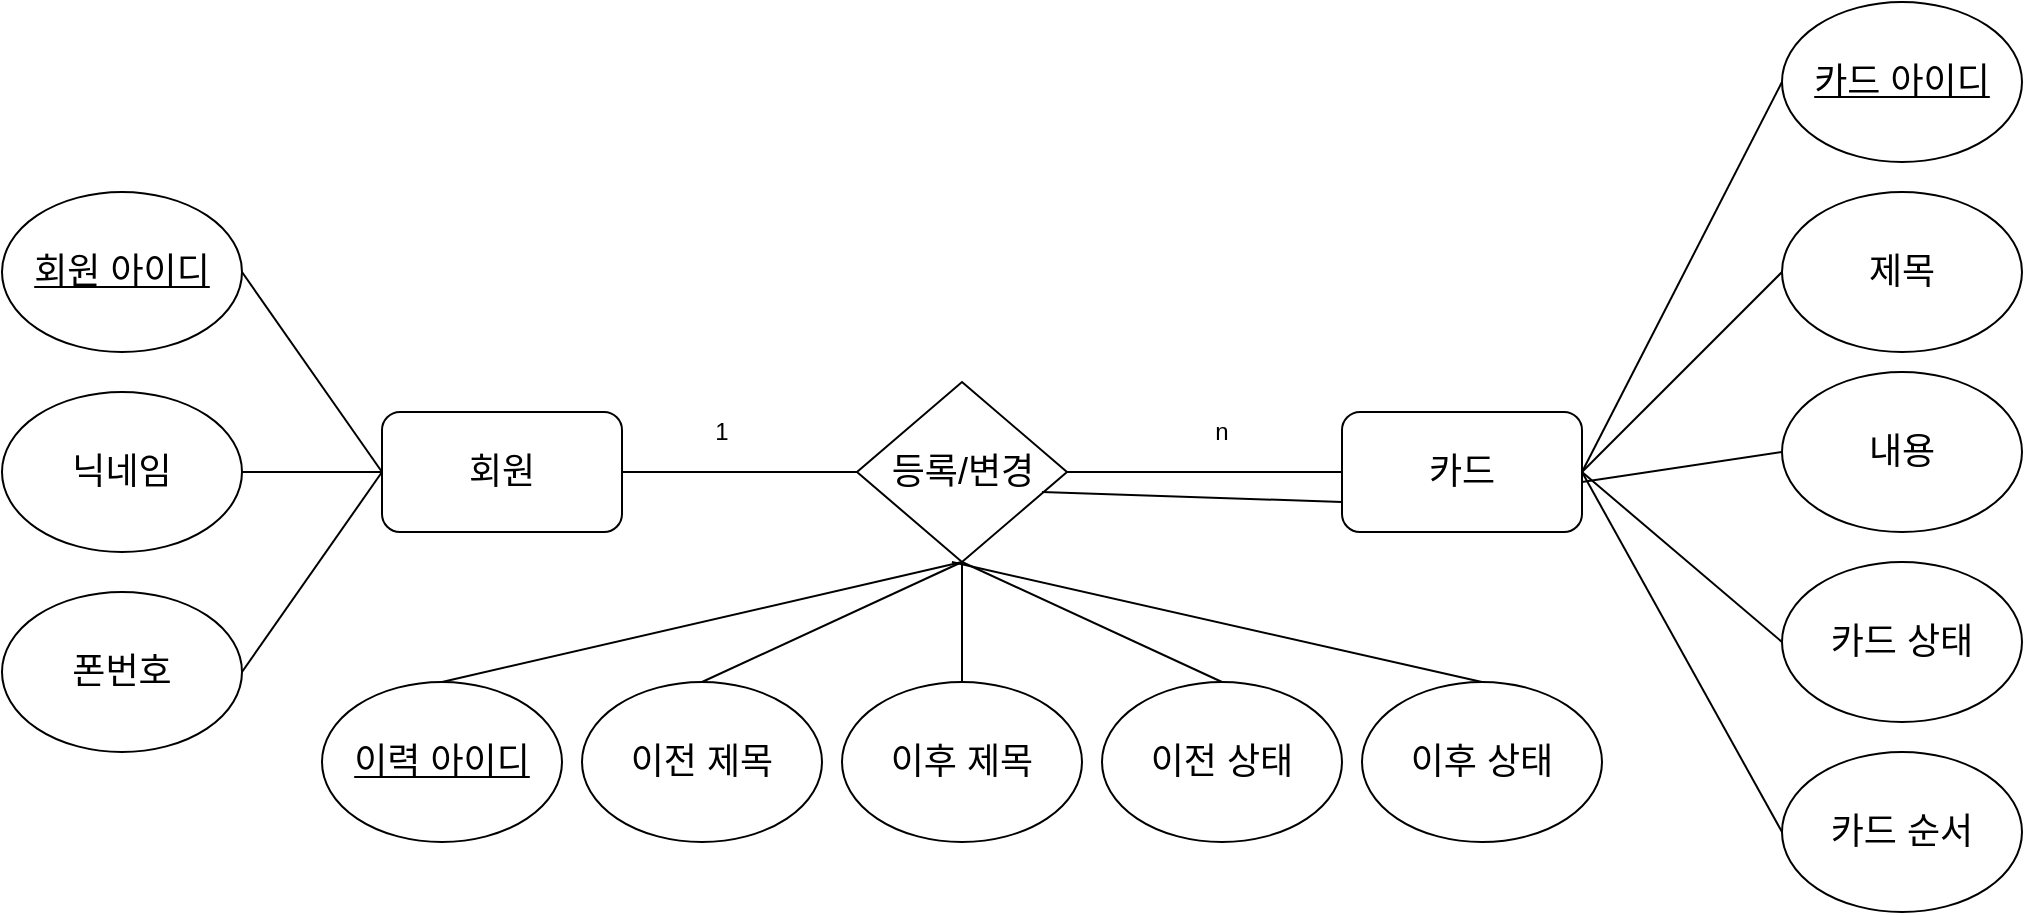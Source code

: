 <mxfile version="15.2.1" type="github">
  <diagram id="R2lEEEUBdFMjLlhIrx00" name="Page-1">
    <mxGraphModel dx="1221" dy="644" grid="1" gridSize="10" guides="1" tooltips="1" connect="1" arrows="1" fold="1" page="1" pageScale="1" pageWidth="850" pageHeight="1100" math="0" shadow="0" extFonts="Permanent Marker^https://fonts.googleapis.com/css?family=Permanent+Marker">
      <root>
        <mxCell id="0" />
        <mxCell id="1" parent="0" />
        <mxCell id="o2rqFxTXaJ7XOT23nWny-1" value="&lt;font style=&quot;font-size: 18px&quot;&gt;회원&lt;/font&gt;" style="rounded=1;whiteSpace=wrap;html=1;" vertex="1" parent="1">
          <mxGeometry x="490" y="215" width="120" height="60" as="geometry" />
        </mxCell>
        <mxCell id="o2rqFxTXaJ7XOT23nWny-2" value="&lt;font style=&quot;font-size: 18px&quot;&gt;&lt;u&gt;회원 아이디&lt;/u&gt;&lt;/font&gt;" style="ellipse;whiteSpace=wrap;html=1;" vertex="1" parent="1">
          <mxGeometry x="300" y="105" width="120" height="80" as="geometry" />
        </mxCell>
        <mxCell id="o2rqFxTXaJ7XOT23nWny-3" value="" style="endArrow=none;html=1;entryX=0;entryY=0.5;entryDx=0;entryDy=0;exitX=1;exitY=0.5;exitDx=0;exitDy=0;" edge="1" parent="1" source="o2rqFxTXaJ7XOT23nWny-2" target="o2rqFxTXaJ7XOT23nWny-1">
          <mxGeometry width="50" height="50" relative="1" as="geometry">
            <mxPoint x="300" y="200" as="sourcePoint" />
            <mxPoint x="450" y="250" as="targetPoint" />
          </mxGeometry>
        </mxCell>
        <mxCell id="o2rqFxTXaJ7XOT23nWny-4" value="&lt;font style=&quot;font-size: 18px&quot;&gt;닉네임&lt;/font&gt;" style="ellipse;whiteSpace=wrap;html=1;" vertex="1" parent="1">
          <mxGeometry x="300" y="205" width="120" height="80" as="geometry" />
        </mxCell>
        <mxCell id="o2rqFxTXaJ7XOT23nWny-5" value="&lt;font style=&quot;font-size: 18px&quot;&gt;폰번호&lt;/font&gt;" style="ellipse;whiteSpace=wrap;html=1;" vertex="1" parent="1">
          <mxGeometry x="300" y="305" width="120" height="80" as="geometry" />
        </mxCell>
        <mxCell id="o2rqFxTXaJ7XOT23nWny-6" value="" style="endArrow=none;html=1;exitX=1;exitY=0.5;exitDx=0;exitDy=0;entryX=0;entryY=0.5;entryDx=0;entryDy=0;" edge="1" parent="1" source="o2rqFxTXaJ7XOT23nWny-4" target="o2rqFxTXaJ7XOT23nWny-1">
          <mxGeometry width="50" height="50" relative="1" as="geometry">
            <mxPoint x="540" y="300" as="sourcePoint" />
            <mxPoint x="560" y="310" as="targetPoint" />
          </mxGeometry>
        </mxCell>
        <mxCell id="o2rqFxTXaJ7XOT23nWny-7" value="" style="endArrow=none;html=1;exitX=1;exitY=0.5;exitDx=0;exitDy=0;entryX=0;entryY=0.5;entryDx=0;entryDy=0;" edge="1" parent="1" source="o2rqFxTXaJ7XOT23nWny-5" target="o2rqFxTXaJ7XOT23nWny-1">
          <mxGeometry width="50" height="50" relative="1" as="geometry">
            <mxPoint x="540" y="300" as="sourcePoint" />
            <mxPoint x="590" y="250" as="targetPoint" />
          </mxGeometry>
        </mxCell>
        <mxCell id="o2rqFxTXaJ7XOT23nWny-10" value="&lt;font style=&quot;font-size: 18px&quot;&gt;카드&lt;/font&gt;" style="rounded=1;whiteSpace=wrap;html=1;" vertex="1" parent="1">
          <mxGeometry x="970" y="215" width="120" height="60" as="geometry" />
        </mxCell>
        <mxCell id="o2rqFxTXaJ7XOT23nWny-11" value="&lt;font style=&quot;font-size: 18px&quot;&gt;&lt;u&gt;카드 아이디&lt;/u&gt;&lt;/font&gt;" style="ellipse;whiteSpace=wrap;html=1;" vertex="1" parent="1">
          <mxGeometry x="1190" y="10" width="120" height="80" as="geometry" />
        </mxCell>
        <mxCell id="o2rqFxTXaJ7XOT23nWny-12" value="" style="endArrow=none;html=1;exitX=0;exitY=0.5;exitDx=0;exitDy=0;entryX=1;entryY=0.5;entryDx=0;entryDy=0;" edge="1" parent="1" source="o2rqFxTXaJ7XOT23nWny-11" target="o2rqFxTXaJ7XOT23nWny-10">
          <mxGeometry width="50" height="50" relative="1" as="geometry">
            <mxPoint x="1305" y="300" as="sourcePoint" />
            <mxPoint x="1355" y="250" as="targetPoint" />
          </mxGeometry>
        </mxCell>
        <mxCell id="o2rqFxTXaJ7XOT23nWny-13" value="&lt;font style=&quot;font-size: 18px&quot;&gt;제목&lt;/font&gt;" style="ellipse;whiteSpace=wrap;html=1;" vertex="1" parent="1">
          <mxGeometry x="1190" y="105" width="120" height="80" as="geometry" />
        </mxCell>
        <mxCell id="o2rqFxTXaJ7XOT23nWny-14" value="&lt;font style=&quot;font-size: 18px&quot;&gt;내용&lt;/font&gt;" style="ellipse;whiteSpace=wrap;html=1;" vertex="1" parent="1">
          <mxGeometry x="1190" y="195" width="120" height="80" as="geometry" />
        </mxCell>
        <mxCell id="o2rqFxTXaJ7XOT23nWny-15" value="" style="endArrow=none;html=1;exitX=0;exitY=0.5;exitDx=0;exitDy=0;entryX=1;entryY=0.5;entryDx=0;entryDy=0;" edge="1" parent="1" source="o2rqFxTXaJ7XOT23nWny-13" target="o2rqFxTXaJ7XOT23nWny-10">
          <mxGeometry width="50" height="50" relative="1" as="geometry">
            <mxPoint x="1305" y="300" as="sourcePoint" />
            <mxPoint x="1325" y="310" as="targetPoint" />
          </mxGeometry>
        </mxCell>
        <mxCell id="o2rqFxTXaJ7XOT23nWny-16" value="" style="endArrow=none;html=1;exitX=0;exitY=0.5;exitDx=0;exitDy=0;" edge="1" parent="1" source="o2rqFxTXaJ7XOT23nWny-14">
          <mxGeometry width="50" height="50" relative="1" as="geometry">
            <mxPoint x="1305" y="300" as="sourcePoint" />
            <mxPoint x="1090" y="250" as="targetPoint" />
          </mxGeometry>
        </mxCell>
        <mxCell id="o2rqFxTXaJ7XOT23nWny-17" value="&lt;font style=&quot;font-size: 18px&quot;&gt;카드 상태&lt;/font&gt;" style="ellipse;whiteSpace=wrap;html=1;" vertex="1" parent="1">
          <mxGeometry x="1190" y="290" width="120" height="80" as="geometry" />
        </mxCell>
        <mxCell id="o2rqFxTXaJ7XOT23nWny-18" value="&lt;font style=&quot;font-size: 18px&quot;&gt;카드 순서&lt;/font&gt;" style="ellipse;whiteSpace=wrap;html=1;" vertex="1" parent="1">
          <mxGeometry x="1190" y="385" width="120" height="80" as="geometry" />
        </mxCell>
        <mxCell id="o2rqFxTXaJ7XOT23nWny-20" value="" style="endArrow=none;html=1;entryX=0;entryY=0.5;entryDx=0;entryDy=0;exitX=1;exitY=0.5;exitDx=0;exitDy=0;" edge="1" parent="1" source="o2rqFxTXaJ7XOT23nWny-10" target="o2rqFxTXaJ7XOT23nWny-17">
          <mxGeometry width="50" height="50" relative="1" as="geometry">
            <mxPoint x="1000" y="280" as="sourcePoint" />
            <mxPoint x="1050" y="230" as="targetPoint" />
          </mxGeometry>
        </mxCell>
        <mxCell id="o2rqFxTXaJ7XOT23nWny-21" value="" style="endArrow=none;html=1;entryX=0;entryY=0.5;entryDx=0;entryDy=0;exitX=1;exitY=0.5;exitDx=0;exitDy=0;" edge="1" parent="1" source="o2rqFxTXaJ7XOT23nWny-10" target="o2rqFxTXaJ7XOT23nWny-18">
          <mxGeometry width="50" height="50" relative="1" as="geometry">
            <mxPoint x="1320" y="270" as="sourcePoint" />
            <mxPoint x="1050" y="230" as="targetPoint" />
          </mxGeometry>
        </mxCell>
        <mxCell id="o2rqFxTXaJ7XOT23nWny-30" value="&lt;span style=&quot;font-size: 18px&quot;&gt;&lt;u&gt;이력 아이디&lt;/u&gt;&lt;/span&gt;" style="ellipse;whiteSpace=wrap;html=1;" vertex="1" parent="1">
          <mxGeometry x="460" y="350" width="120" height="80" as="geometry" />
        </mxCell>
        <mxCell id="o2rqFxTXaJ7XOT23nWny-31" value="" style="endArrow=none;html=1;exitX=0.5;exitY=0;exitDx=0;exitDy=0;entryX=0.5;entryY=1;entryDx=0;entryDy=0;" edge="1" parent="1" source="o2rqFxTXaJ7XOT23nWny-30" target="o2rqFxTXaJ7XOT23nWny-36">
          <mxGeometry width="50" height="50" relative="1" as="geometry">
            <mxPoint x="905" y="310" as="sourcePoint" />
            <mxPoint x="725" y="280" as="targetPoint" />
          </mxGeometry>
        </mxCell>
        <mxCell id="o2rqFxTXaJ7XOT23nWny-32" value="&lt;font style=&quot;font-size: 18px&quot;&gt;이전 제목&lt;/font&gt;" style="ellipse;whiteSpace=wrap;html=1;" vertex="1" parent="1">
          <mxGeometry x="590" y="350" width="120" height="80" as="geometry" />
        </mxCell>
        <mxCell id="o2rqFxTXaJ7XOT23nWny-33" value="&lt;span style=&quot;font-size: 18px&quot;&gt;이후 제목&lt;/span&gt;" style="ellipse;whiteSpace=wrap;html=1;" vertex="1" parent="1">
          <mxGeometry x="720" y="350" width="120" height="80" as="geometry" />
        </mxCell>
        <mxCell id="o2rqFxTXaJ7XOT23nWny-34" value="" style="endArrow=none;html=1;exitX=0.5;exitY=0;exitDx=0;exitDy=0;entryX=0.5;entryY=1;entryDx=0;entryDy=0;" edge="1" parent="1" source="o2rqFxTXaJ7XOT23nWny-32" target="o2rqFxTXaJ7XOT23nWny-36">
          <mxGeometry width="50" height="50" relative="1" as="geometry">
            <mxPoint x="905" y="310" as="sourcePoint" />
            <mxPoint x="725" y="280" as="targetPoint" />
          </mxGeometry>
        </mxCell>
        <mxCell id="o2rqFxTXaJ7XOT23nWny-35" value="" style="endArrow=none;html=1;exitX=0.5;exitY=0;exitDx=0;exitDy=0;entryX=0.5;entryY=1;entryDx=0;entryDy=0;" edge="1" parent="1" source="o2rqFxTXaJ7XOT23nWny-33" target="o2rqFxTXaJ7XOT23nWny-36">
          <mxGeometry width="50" height="50" relative="1" as="geometry">
            <mxPoint x="905" y="310" as="sourcePoint" />
            <mxPoint x="725" y="260" as="targetPoint" />
          </mxGeometry>
        </mxCell>
        <mxCell id="o2rqFxTXaJ7XOT23nWny-36" value="&lt;font style=&quot;font-size: 18px&quot;&gt;등록/변경&lt;/font&gt;" style="rhombus;whiteSpace=wrap;html=1;" vertex="1" parent="1">
          <mxGeometry x="727.5" y="200" width="105" height="90" as="geometry" />
        </mxCell>
        <mxCell id="o2rqFxTXaJ7XOT23nWny-40" value="" style="endArrow=none;html=1;entryX=0;entryY=0.5;entryDx=0;entryDy=0;exitX=1;exitY=0.5;exitDx=0;exitDy=0;" edge="1" parent="1" source="o2rqFxTXaJ7XOT23nWny-1" target="o2rqFxTXaJ7XOT23nWny-36">
          <mxGeometry width="50" height="50" relative="1" as="geometry">
            <mxPoint x="450" y="270" as="sourcePoint" />
            <mxPoint x="500" y="220" as="targetPoint" />
          </mxGeometry>
        </mxCell>
        <mxCell id="o2rqFxTXaJ7XOT23nWny-41" value="" style="endArrow=none;html=1;entryX=0;entryY=0.5;entryDx=0;entryDy=0;exitX=1;exitY=0.5;exitDx=0;exitDy=0;" edge="1" parent="1" source="o2rqFxTXaJ7XOT23nWny-36" target="o2rqFxTXaJ7XOT23nWny-10">
          <mxGeometry width="50" height="50" relative="1" as="geometry">
            <mxPoint x="750" y="430" as="sourcePoint" />
            <mxPoint x="800" y="380" as="targetPoint" />
          </mxGeometry>
        </mxCell>
        <mxCell id="o2rqFxTXaJ7XOT23nWny-42" value="&lt;span style=&quot;font-size: 18px&quot;&gt;이전 상태&lt;/span&gt;" style="ellipse;whiteSpace=wrap;html=1;" vertex="1" parent="1">
          <mxGeometry x="850" y="350" width="120" height="80" as="geometry" />
        </mxCell>
        <mxCell id="o2rqFxTXaJ7XOT23nWny-43" value="&lt;span style=&quot;font-size: 18px&quot;&gt;이후 상태&lt;/span&gt;" style="ellipse;whiteSpace=wrap;html=1;" vertex="1" parent="1">
          <mxGeometry x="980" y="350" width="120" height="80" as="geometry" />
        </mxCell>
        <mxCell id="o2rqFxTXaJ7XOT23nWny-45" value="" style="endArrow=none;html=1;entryX=0.5;entryY=1;entryDx=0;entryDy=0;exitX=0.5;exitY=0;exitDx=0;exitDy=0;" edge="1" parent="1" source="o2rqFxTXaJ7XOT23nWny-42" target="o2rqFxTXaJ7XOT23nWny-36">
          <mxGeometry width="50" height="50" relative="1" as="geometry">
            <mxPoint x="570" y="430" as="sourcePoint" />
            <mxPoint x="620" y="380" as="targetPoint" />
          </mxGeometry>
        </mxCell>
        <mxCell id="o2rqFxTXaJ7XOT23nWny-46" value="" style="endArrow=none;html=1;entryX=0.452;entryY=1;entryDx=0;entryDy=0;entryPerimeter=0;exitX=0.5;exitY=0;exitDx=0;exitDy=0;" edge="1" parent="1" source="o2rqFxTXaJ7XOT23nWny-43" target="o2rqFxTXaJ7XOT23nWny-36">
          <mxGeometry width="50" height="50" relative="1" as="geometry">
            <mxPoint x="570" y="430" as="sourcePoint" />
            <mxPoint x="620" y="380" as="targetPoint" />
          </mxGeometry>
        </mxCell>
        <mxCell id="o2rqFxTXaJ7XOT23nWny-51" value="1" style="text;html=1;strokeColor=none;fillColor=none;align=center;verticalAlign=middle;whiteSpace=wrap;rounded=0;" vertex="1" parent="1">
          <mxGeometry x="640" y="215" width="40" height="20" as="geometry" />
        </mxCell>
        <mxCell id="o2rqFxTXaJ7XOT23nWny-52" value="n" style="text;html=1;strokeColor=none;fillColor=none;align=center;verticalAlign=middle;whiteSpace=wrap;rounded=0;" vertex="1" parent="1">
          <mxGeometry x="890" y="215" width="40" height="20" as="geometry" />
        </mxCell>
        <mxCell id="o2rqFxTXaJ7XOT23nWny-54" value="" style="endArrow=none;html=1;entryX=0;entryY=0.75;entryDx=0;entryDy=0;exitX=1;exitY=0.5;exitDx=0;exitDy=0;" edge="1" parent="1" target="o2rqFxTXaJ7XOT23nWny-10">
          <mxGeometry width="50" height="50" relative="1" as="geometry">
            <mxPoint x="820" y="255" as="sourcePoint" />
            <mxPoint x="957.5" y="255" as="targetPoint" />
            <Array as="points" />
          </mxGeometry>
        </mxCell>
      </root>
    </mxGraphModel>
  </diagram>
</mxfile>
